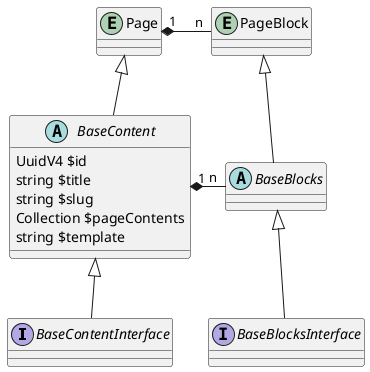 @startuml
interface       "BaseContentInterface"
abstract class  "BaseContent"

"BaseContent" : UuidV4 $id
"BaseContent" : string $title
"BaseContent" : string $slug
"BaseContent" : Collection $pageContents
"BaseContent" : string $template

interface       "BaseBlocksInterface"
abstract class  "BaseBlocks"

"BaseContent" <|-- "BaseContentInterface"
"BaseBlocks" <|-- "BaseBlocksInterface"

"BaseContent" "1" *- "n" "BaseBlocks"

entity           "Page"
entity           "PageBlock"

"Page" <|-- "BaseContent"
"PageBlock" <|-- "BaseBlocks"
"Page" "1" *- "n" "PageBlock"
@enduml
